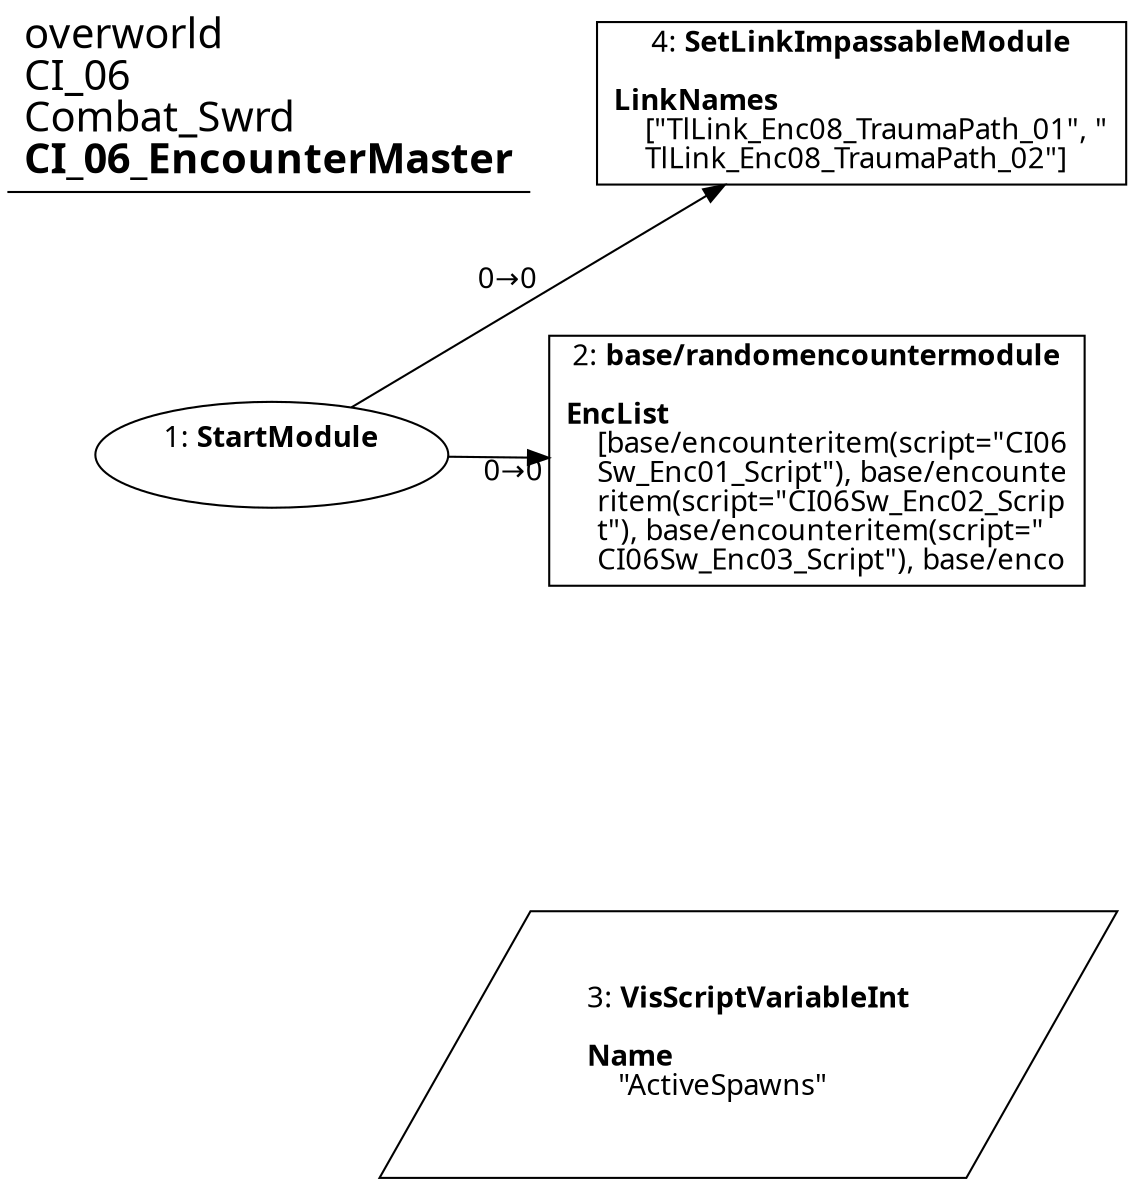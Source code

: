 digraph {
    layout = fdp;
    overlap = prism;
    sep = "+16";
    splines = spline;

    node [ shape = box ];

    graph [ fontname = "Segoe UI" ];
    node [ fontname = "Segoe UI" ];
    edge [ fontname = "Segoe UI" ];

    1 [ label = <1: <b>StartModule</b><br/><br/>> ];
    1 [ shape = oval ]
    1 [ pos = "0.036000002,-0.13100001!" ];
    1 -> 2 [ label = "0→0" ];
    1 -> 4 [ label = "0→0" ];

    2 [ label = <2: <b>base/randomencountermodule</b><br/><br/><b>EncList</b><br align="left"/>    [base/encounteritem(script=&quot;CI06<br align="left"/>    Sw_Enc01_Script&quot;), base/encounte<br align="left"/>    ritem(script=&quot;CI06Sw_Enc02_Scrip<br align="left"/>    t&quot;), base/encounteritem(script=&quot;<br align="left"/>    CI06Sw_Enc03_Script&quot;), base/enco<br align="left"/>> ];
    2 [ pos = "0.21900001,-0.133!" ];

    3 [ label = <3: <b>VisScriptVariableInt</b><br/><br/><b>Name</b><br align="left"/>    &quot;ActiveSpawns&quot;<br align="left"/>> ];
    3 [ shape = parallelogram ]
    3 [ pos = "0.19600001,-0.32900003!" ];

    4 [ label = <4: <b>SetLinkImpassableModule</b><br/><br/><b>LinkNames</b><br align="left"/>    [&quot;TlLink_Enc08_TraumaPath_01&quot;, &quot;<br align="left"/>    TlLink_Enc08_TraumaPath_02&quot;]<br align="left"/>> ];
    4 [ pos = "0.23400001,-0.013!" ];

    title [ pos = "0.035,-0.012!" ];
    title [ shape = underline ];
    title [ label = <<font point-size="20">overworld<br align="left"/>CI_06<br align="left"/>Combat_Swrd<br align="left"/><b>CI_06_EncounterMaster</b><br align="left"/></font>> ];
}
